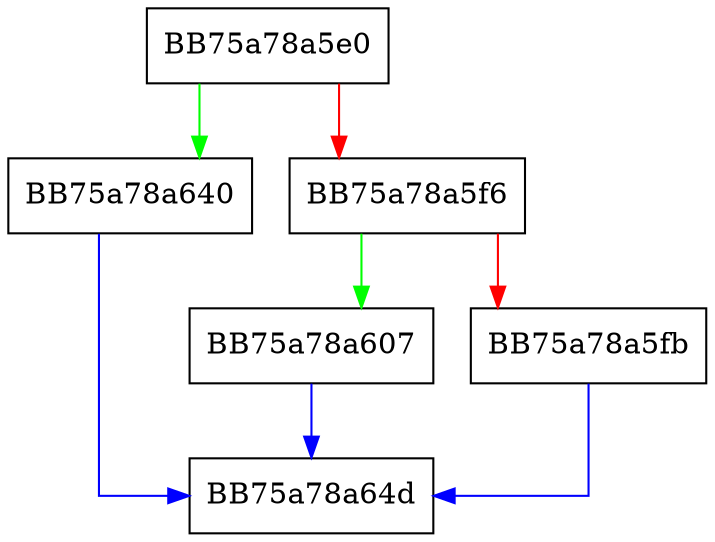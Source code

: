 digraph getVCallThunkType {
  node [shape="box"];
  graph [splines=ortho];
  BB75a78a5e0 -> BB75a78a640 [color="green"];
  BB75a78a5e0 -> BB75a78a5f6 [color="red"];
  BB75a78a5f6 -> BB75a78a607 [color="green"];
  BB75a78a5f6 -> BB75a78a5fb [color="red"];
  BB75a78a5fb -> BB75a78a64d [color="blue"];
  BB75a78a607 -> BB75a78a64d [color="blue"];
  BB75a78a640 -> BB75a78a64d [color="blue"];
}